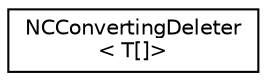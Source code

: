 digraph "Graphical Class Hierarchy"
{
  edge [fontname="Helvetica",fontsize="10",labelfontname="Helvetica",labelfontsize="10"];
  node [fontname="Helvetica",fontsize="10",shape=record];
  rankdir="LR";
  Node0 [label="NCConvertingDeleter\l\< T[]\>",height=0.2,width=0.4,color="black", fillcolor="white", style="filled",URL="$struct_n_c_converting_deleter_3_01_t[]_4.html"];
}
